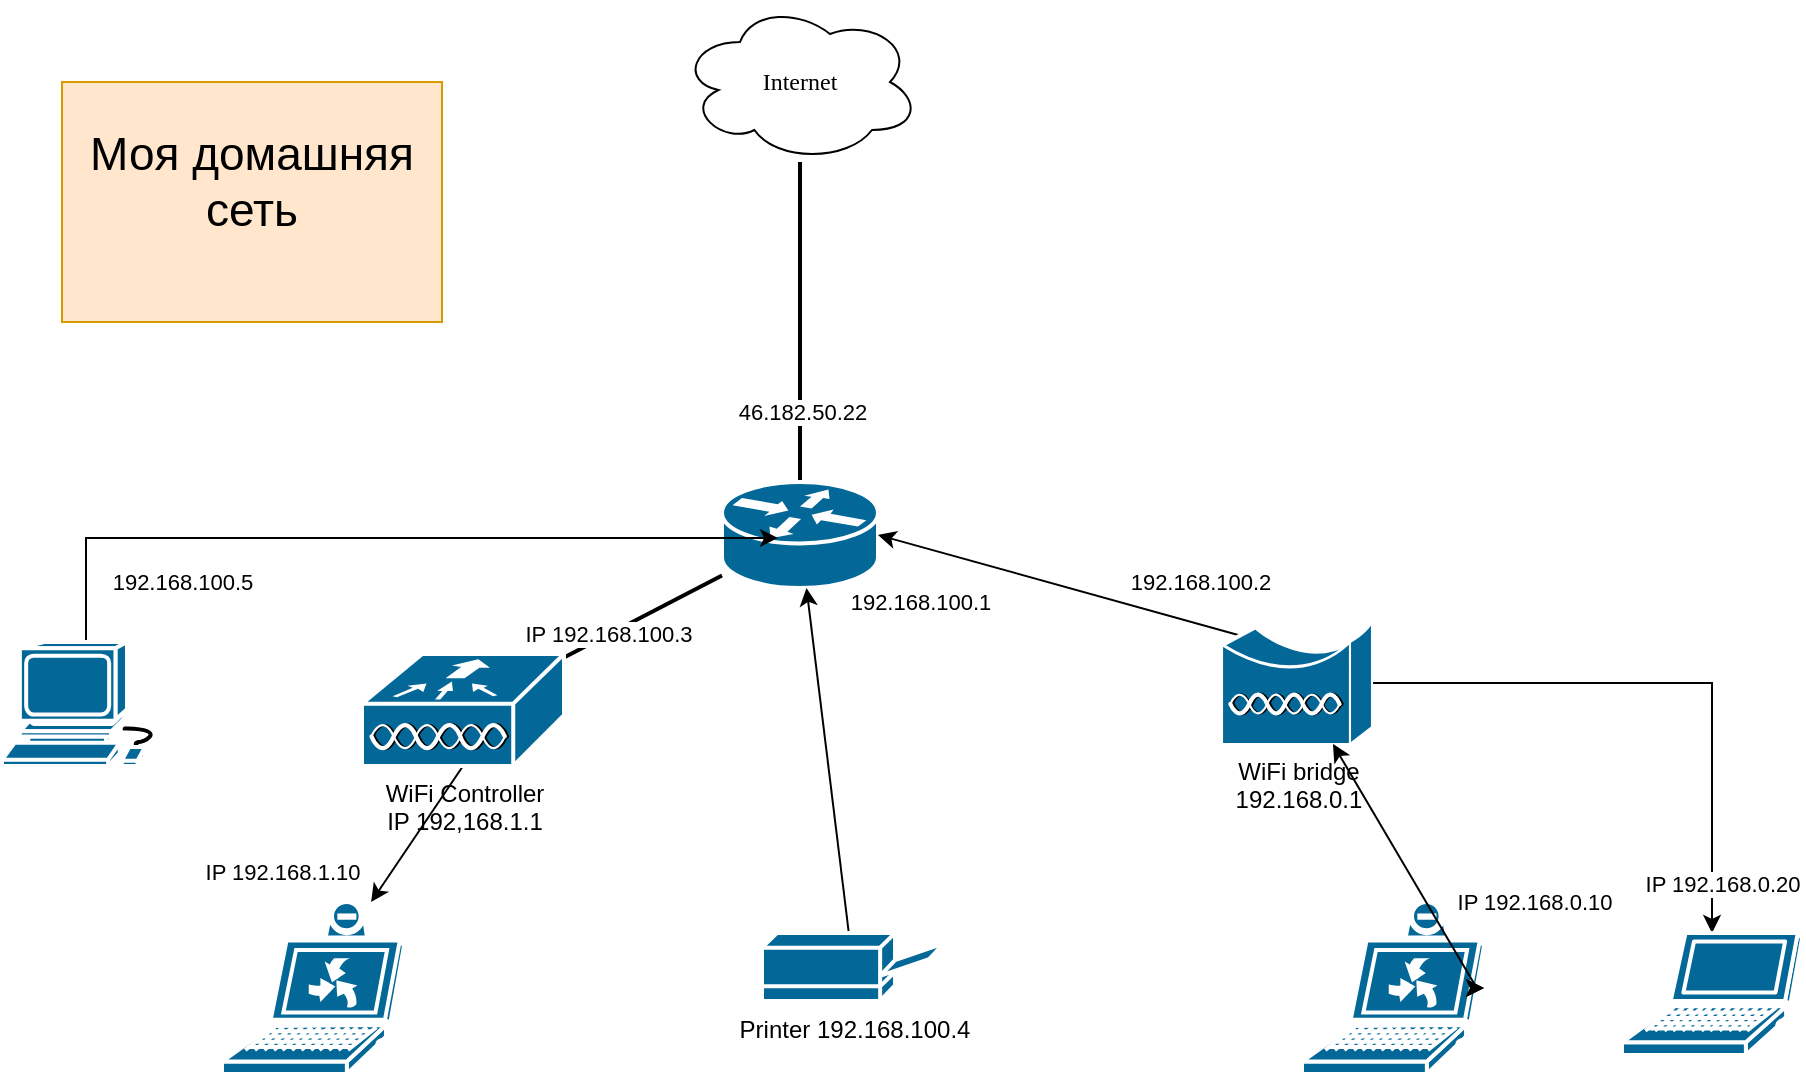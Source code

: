 <mxfile version="15.9.3" type="github">
  <diagram name="Page-1" id="c37626ed-c26b-45fb-9056-f9ebc6bb27b6">
    <mxGraphModel dx="966" dy="593" grid="1" gridSize="10" guides="1" tooltips="1" connect="1" arrows="1" fold="1" page="1" pageScale="1" pageWidth="1100" pageHeight="850" background="none" math="0" shadow="0">
      <root>
        <mxCell id="0" />
        <mxCell id="1" parent="0" />
        <mxCell id="1c7a67bf8fd3230f-51" style="edgeStyle=none;html=1;labelBackgroundColor=none;startFill=0;endArrow=none;endFill=0;strokeWidth=2;fontFamily=Verdana;fontSize=12;" parent="1" source="u7dvvFw9IW0LgKCaf64A-6" target="1c7a67bf8fd3230f-48" edge="1">
          <mxGeometry relative="1" as="geometry">
            <mxPoint x="965" y="502.133" as="sourcePoint" />
          </mxGeometry>
        </mxCell>
        <mxCell id="u7dvvFw9IW0LgKCaf64A-20" value="IP 192.168.100.3" style="edgeLabel;html=1;align=center;verticalAlign=middle;resizable=0;points=[];" vertex="1" connectable="0" parent="1c7a67bf8fd3230f-51">
          <mxGeometry x="-0.476" y="1" relative="1" as="geometry">
            <mxPoint x="1" as="offset" />
          </mxGeometry>
        </mxCell>
        <mxCell id="1c7a67bf8fd3230f-15" value="Internet" style="ellipse;shape=cloud;whiteSpace=wrap;html=1;rounded=0;shadow=0;comic=0;strokeWidth=1;fontFamily=Verdana;fontSize=12;" parent="1" vertex="1">
          <mxGeometry x="1039" y="170" width="120" height="80" as="geometry" />
        </mxCell>
        <mxCell id="1c7a67bf8fd3230f-52" style="edgeStyle=none;html=1;labelBackgroundColor=none;startFill=0;endArrow=none;endFill=0;strokeWidth=2;fontFamily=Verdana;fontSize=12;" parent="1" source="1c7a67bf8fd3230f-48" target="1c7a67bf8fd3230f-15" edge="1">
          <mxGeometry relative="1" as="geometry" />
        </mxCell>
        <mxCell id="u7dvvFw9IW0LgKCaf64A-26" value="46.182.50.22" style="edgeLabel;html=1;align=center;verticalAlign=middle;resizable=0;points=[];" vertex="1" connectable="0" parent="1c7a67bf8fd3230f-52">
          <mxGeometry x="-0.562" y="-1" relative="1" as="geometry">
            <mxPoint as="offset" />
          </mxGeometry>
        </mxCell>
        <mxCell id="1c7a67bf8fd3230f-48" value="" style="shape=mxgraph.cisco.routers.router;html=1;dashed=0;fillColor=#036897;strokeColor=#ffffff;strokeWidth=2;verticalLabelPosition=bottom;verticalAlign=top;rounded=0;shadow=0;comic=0;fontFamily=Verdana;fontSize=12;" parent="1" vertex="1">
          <mxGeometry x="1060" y="410" width="78" height="53" as="geometry" />
        </mxCell>
        <mxCell id="u7dvvFw9IW0LgKCaf64A-5" value="192.168.100.2" style="rounded=0;orthogonalLoop=1;jettySize=auto;html=1;exitX=0.12;exitY=0.11;exitDx=0;exitDy=0;exitPerimeter=0;entryX=1;entryY=0.5;entryDx=0;entryDy=0;entryPerimeter=0;" edge="1" parent="1" source="u7dvvFw9IW0LgKCaf64A-2" target="1c7a67bf8fd3230f-48">
          <mxGeometry x="-0.729" y="-21" relative="1" as="geometry">
            <mxPoint x="-1" as="offset" />
          </mxGeometry>
        </mxCell>
        <mxCell id="u7dvvFw9IW0LgKCaf64A-24" value="192.168.100.1" style="edgeLabel;html=1;align=center;verticalAlign=middle;resizable=0;points=[];" vertex="1" connectable="0" parent="u7dvvFw9IW0LgKCaf64A-5">
          <mxGeometry x="0.588" y="1" relative="1" as="geometry">
            <mxPoint x="-16" y="22" as="offset" />
          </mxGeometry>
        </mxCell>
        <mxCell id="u7dvvFw9IW0LgKCaf64A-18" value="&lt;div&gt;IP 192.168.0.20&lt;/div&gt;" style="edgeStyle=orthogonalEdgeStyle;rounded=0;orthogonalLoop=1;jettySize=auto;html=1;" edge="1" parent="1" source="u7dvvFw9IW0LgKCaf64A-2" target="u7dvvFw9IW0LgKCaf64A-12">
          <mxGeometry x="0.833" y="5" relative="1" as="geometry">
            <mxPoint as="offset" />
          </mxGeometry>
        </mxCell>
        <mxCell id="u7dvvFw9IW0LgKCaf64A-2" value="&lt;div&gt;WiFi bridge&lt;br&gt;&lt;/div&gt;&lt;div&gt;192.168.0.1&lt;/div&gt;" style="shape=mxgraph.cisco.wireless.wireless_bridge;sketch=0;html=1;pointerEvents=1;dashed=0;fillColor=#036897;strokeColor=#ffffff;strokeWidth=2;verticalLabelPosition=bottom;verticalAlign=top;align=center;outlineConnect=0;" vertex="1" parent="1">
          <mxGeometry x="1310" y="480" width="75" height="61" as="geometry" />
        </mxCell>
        <mxCell id="u7dvvFw9IW0LgKCaf64A-14" value="IP 192.168.1.10" style="edgeStyle=none;rounded=0;orthogonalLoop=1;jettySize=auto;html=1;exitX=0.5;exitY=1;exitDx=0;exitDy=0;exitPerimeter=0;" edge="1" parent="1" source="u7dvvFw9IW0LgKCaf64A-6" target="u7dvvFw9IW0LgKCaf64A-8">
          <mxGeometry x="1" y="-49" relative="1" as="geometry">
            <mxPoint x="-4" y="12" as="offset" />
          </mxGeometry>
        </mxCell>
        <mxCell id="u7dvvFw9IW0LgKCaf64A-6" value="&lt;div&gt;WiFi Controller&lt;br&gt;&lt;/div&gt;&lt;div&gt;IP 192,168.1.1&lt;/div&gt;" style="shape=mxgraph.cisco.wireless.wlan_controller;sketch=0;html=1;pointerEvents=1;dashed=0;fillColor=#036897;strokeColor=#ffffff;strokeWidth=2;verticalLabelPosition=bottom;verticalAlign=top;align=center;outlineConnect=0;" vertex="1" parent="1">
          <mxGeometry x="880" y="496" width="101" height="56" as="geometry" />
        </mxCell>
        <mxCell id="u7dvvFw9IW0LgKCaf64A-13" value="192.168.100.5" style="edgeStyle=orthogonalEdgeStyle;rounded=0;orthogonalLoop=1;jettySize=auto;html=1;exitX=0.755;exitY=0;exitDx=0;exitDy=0;exitPerimeter=0;entryX=0.359;entryY=0.528;entryDx=0;entryDy=0;entryPerimeter=0;" edge="1" parent="1" source="u7dvvFw9IW0LgKCaf64A-7" target="1c7a67bf8fd3230f-48">
          <mxGeometry x="-0.424" y="-22" relative="1" as="geometry">
            <mxPoint x="730" y="540" as="targetPoint" />
            <Array as="points">
              <mxPoint x="742" y="490" />
              <mxPoint x="742" y="438" />
            </Array>
            <mxPoint as="offset" />
          </mxGeometry>
        </mxCell>
        <mxCell id="u7dvvFw9IW0LgKCaf64A-7" value="" style="shape=mxgraph.cisco.computers_and_peripherals.workstation;sketch=0;html=1;pointerEvents=1;dashed=0;fillColor=#036897;strokeColor=#ffffff;strokeWidth=2;verticalLabelPosition=bottom;verticalAlign=top;align=center;outlineConnect=0;" vertex="1" parent="1">
          <mxGeometry x="700" y="490" width="83" height="62" as="geometry" />
        </mxCell>
        <mxCell id="u7dvvFw9IW0LgKCaf64A-8" value="" style="shape=mxgraph.cisco.computers_and_peripherals.upc;sketch=0;html=1;pointerEvents=1;dashed=0;fillColor=#036897;strokeColor=#ffffff;strokeWidth=2;verticalLabelPosition=bottom;verticalAlign=top;align=center;outlineConnect=0;" vertex="1" parent="1">
          <mxGeometry x="810" y="620" width="91" height="86" as="geometry" />
        </mxCell>
        <mxCell id="u7dvvFw9IW0LgKCaf64A-15" style="edgeStyle=none;rounded=0;orthogonalLoop=1;jettySize=auto;html=1;" edge="1" parent="1" source="u7dvvFw9IW0LgKCaf64A-9" target="1c7a67bf8fd3230f-48">
          <mxGeometry relative="1" as="geometry" />
        </mxCell>
        <mxCell id="u7dvvFw9IW0LgKCaf64A-9" value="Printer 192.168.100.4" style="shape=mxgraph.cisco.computers_and_peripherals.printer;sketch=0;html=1;pointerEvents=1;dashed=0;fillColor=#036897;strokeColor=#ffffff;strokeWidth=2;verticalLabelPosition=bottom;verticalAlign=top;align=center;outlineConnect=0;" vertex="1" parent="1">
          <mxGeometry x="1080" y="635.5" width="91" height="34" as="geometry" />
        </mxCell>
        <mxCell id="u7dvvFw9IW0LgKCaf64A-11" value="" style="shape=mxgraph.cisco.computers_and_peripherals.upc;sketch=0;html=1;pointerEvents=1;dashed=0;fillColor=#036897;strokeColor=#ffffff;strokeWidth=2;verticalLabelPosition=bottom;verticalAlign=top;align=center;outlineConnect=0;" vertex="1" parent="1">
          <mxGeometry x="1350" y="620" width="91" height="86" as="geometry" />
        </mxCell>
        <mxCell id="u7dvvFw9IW0LgKCaf64A-12" value="" style="shape=mxgraph.cisco.computers_and_peripherals.laptop;sketch=0;html=1;pointerEvents=1;dashed=0;fillColor=#036897;strokeColor=#ffffff;strokeWidth=2;verticalLabelPosition=bottom;verticalAlign=top;align=center;outlineConnect=0;" vertex="1" parent="1">
          <mxGeometry x="1510" y="635.5" width="90" height="61" as="geometry" />
        </mxCell>
        <mxCell id="u7dvvFw9IW0LgKCaf64A-17" value="&lt;div&gt;IP 192.168.0.10&lt;/div&gt;" style="rounded=0;orthogonalLoop=1;jettySize=auto;html=1;exitX=0.96;exitY=0.5;exitDx=0;exitDy=0;exitPerimeter=0;" edge="1" parent="1" source="u7dvvFw9IW0LgKCaf64A-11" target="u7dvvFw9IW0LgKCaf64A-2">
          <mxGeometry x="-0.682" y="-47" relative="1" as="geometry">
            <mxPoint as="offset" />
          </mxGeometry>
        </mxCell>
        <mxCell id="u7dvvFw9IW0LgKCaf64A-22" style="rounded=0;orthogonalLoop=1;jettySize=auto;html=1;exitX=0.96;exitY=0.5;exitDx=0;exitDy=0;exitPerimeter=0;" edge="1" parent="1" source="u7dvvFw9IW0LgKCaf64A-11" target="u7dvvFw9IW0LgKCaf64A-11">
          <mxGeometry relative="1" as="geometry" />
        </mxCell>
        <mxCell id="u7dvvFw9IW0LgKCaf64A-23" style="edgeStyle=none;rounded=0;orthogonalLoop=1;jettySize=auto;html=1;exitX=0.96;exitY=0.5;exitDx=0;exitDy=0;exitPerimeter=0;" edge="1" parent="1" source="u7dvvFw9IW0LgKCaf64A-11" target="u7dvvFw9IW0LgKCaf64A-11">
          <mxGeometry relative="1" as="geometry" />
        </mxCell>
        <mxCell id="u7dvvFw9IW0LgKCaf64A-27" value="Моя домашняя сеть" style="text;html=1;strokeColor=#d79b00;fillColor=#ffe6cc;spacing=5;spacingTop=-20;whiteSpace=wrap;overflow=hidden;rounded=0;align=center;verticalAlign=middle;fontSize=23;" vertex="1" parent="1">
          <mxGeometry x="730" y="210" width="190" height="120" as="geometry" />
        </mxCell>
      </root>
    </mxGraphModel>
  </diagram>
</mxfile>
